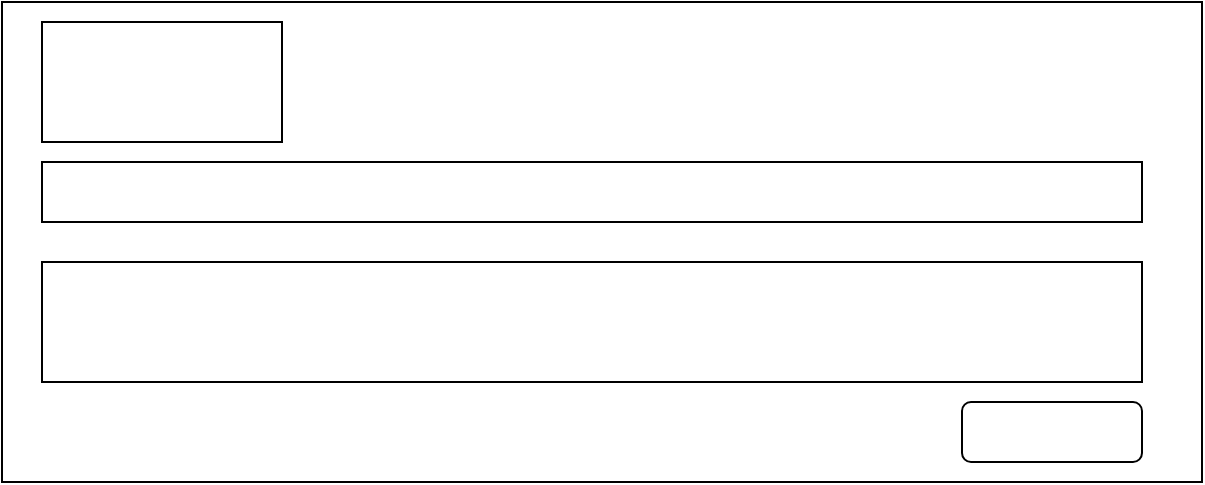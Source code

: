 <mxfile version="12.2.4"><diagram id="b9YJQMJusM6ZDUT83rSG"><mxGraphModel dx="1214" dy="571" grid="1" gridSize="10" guides="1" tooltips="1" connect="1" arrows="1" fold="1" page="1" pageScale="1" pageWidth="827" pageHeight="1169" math="0" shadow="0"><root><mxCell id="0"/><mxCell id="1" parent="0"/><mxCell id="2" value="" style="rounded=0;whiteSpace=wrap;html=1;" vertex="1" parent="1"><mxGeometry x="130" y="130" width="600" height="240" as="geometry"/></mxCell><mxCell id="3" value="" style="rounded=0;whiteSpace=wrap;html=1;" vertex="1" parent="1"><mxGeometry x="150" y="140" width="120" height="60" as="geometry"/></mxCell><mxCell id="4" value="" style="rounded=0;whiteSpace=wrap;html=1;" vertex="1" parent="1"><mxGeometry x="150" y="210" width="550" height="30" as="geometry"/></mxCell><mxCell id="5" value="" style="rounded=0;whiteSpace=wrap;html=1;" vertex="1" parent="1"><mxGeometry x="150" y="260" width="550" height="60" as="geometry"/></mxCell><mxCell id="6" value="" style="rounded=1;whiteSpace=wrap;html=1;" vertex="1" parent="1"><mxGeometry x="610" y="330" width="90" height="30" as="geometry"/></mxCell></root></mxGraphModel></diagram></mxfile>
